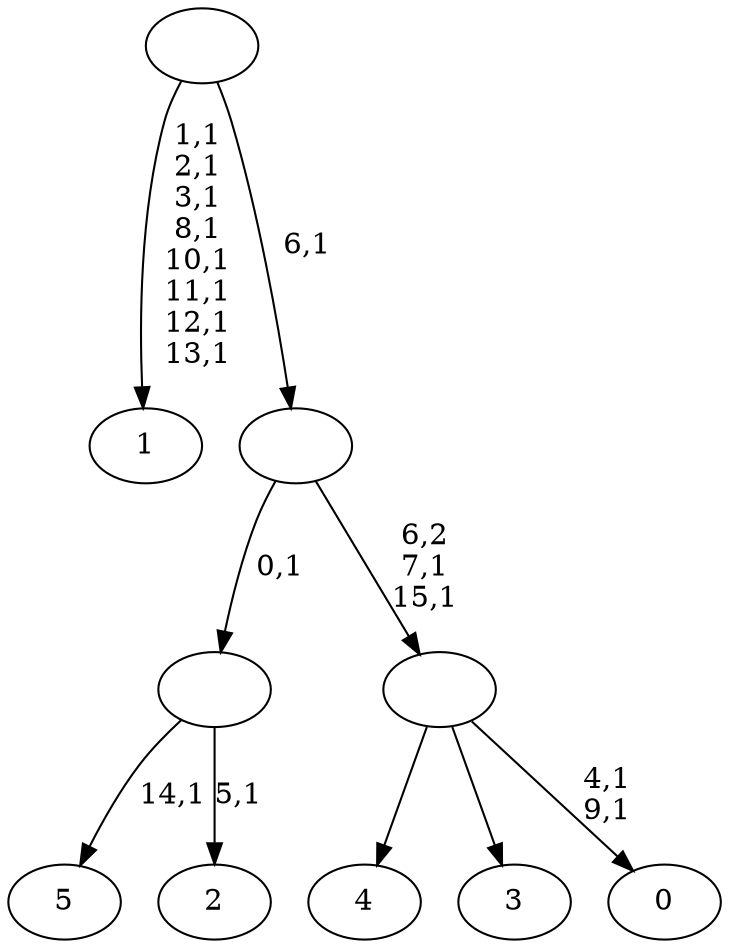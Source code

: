 digraph T {
	22 [label="5"]
	20 [label="4"]
	19 [label="3"]
	18 [label="2"]
	16 [label=""]
	15 [label="1"]
	6 [label="0"]
	3 [label=""]
	1 [label=""]
	0 [label=""]
	16 -> 18 [label="5,1"]
	16 -> 22 [label="14,1"]
	3 -> 6 [label="4,1\n9,1"]
	3 -> 20 [label=""]
	3 -> 19 [label=""]
	1 -> 3 [label="6,2\n7,1\n15,1"]
	1 -> 16 [label="0,1"]
	0 -> 15 [label="1,1\n2,1\n3,1\n8,1\n10,1\n11,1\n12,1\n13,1"]
	0 -> 1 [label="6,1"]
}
